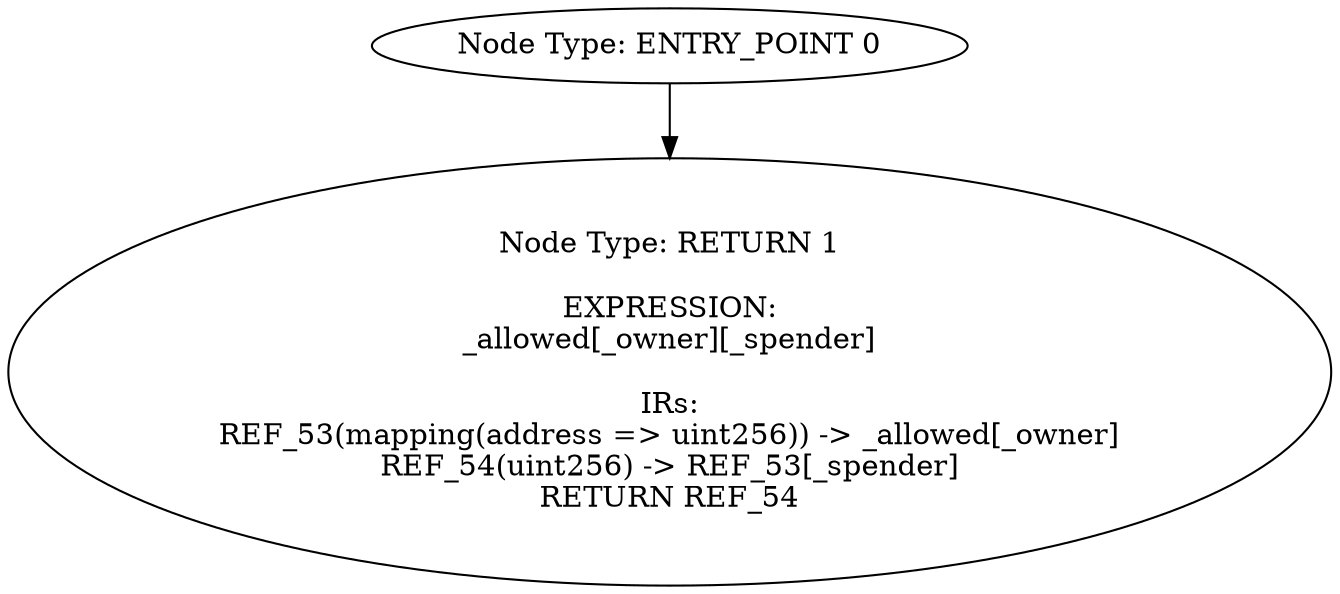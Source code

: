 digraph{
0[label="Node Type: ENTRY_POINT 0
"];
0->1;
1[label="Node Type: RETURN 1

EXPRESSION:
_allowed[_owner][_spender]

IRs:
REF_53(mapping(address => uint256)) -> _allowed[_owner]
REF_54(uint256) -> REF_53[_spender]
RETURN REF_54"];
}
